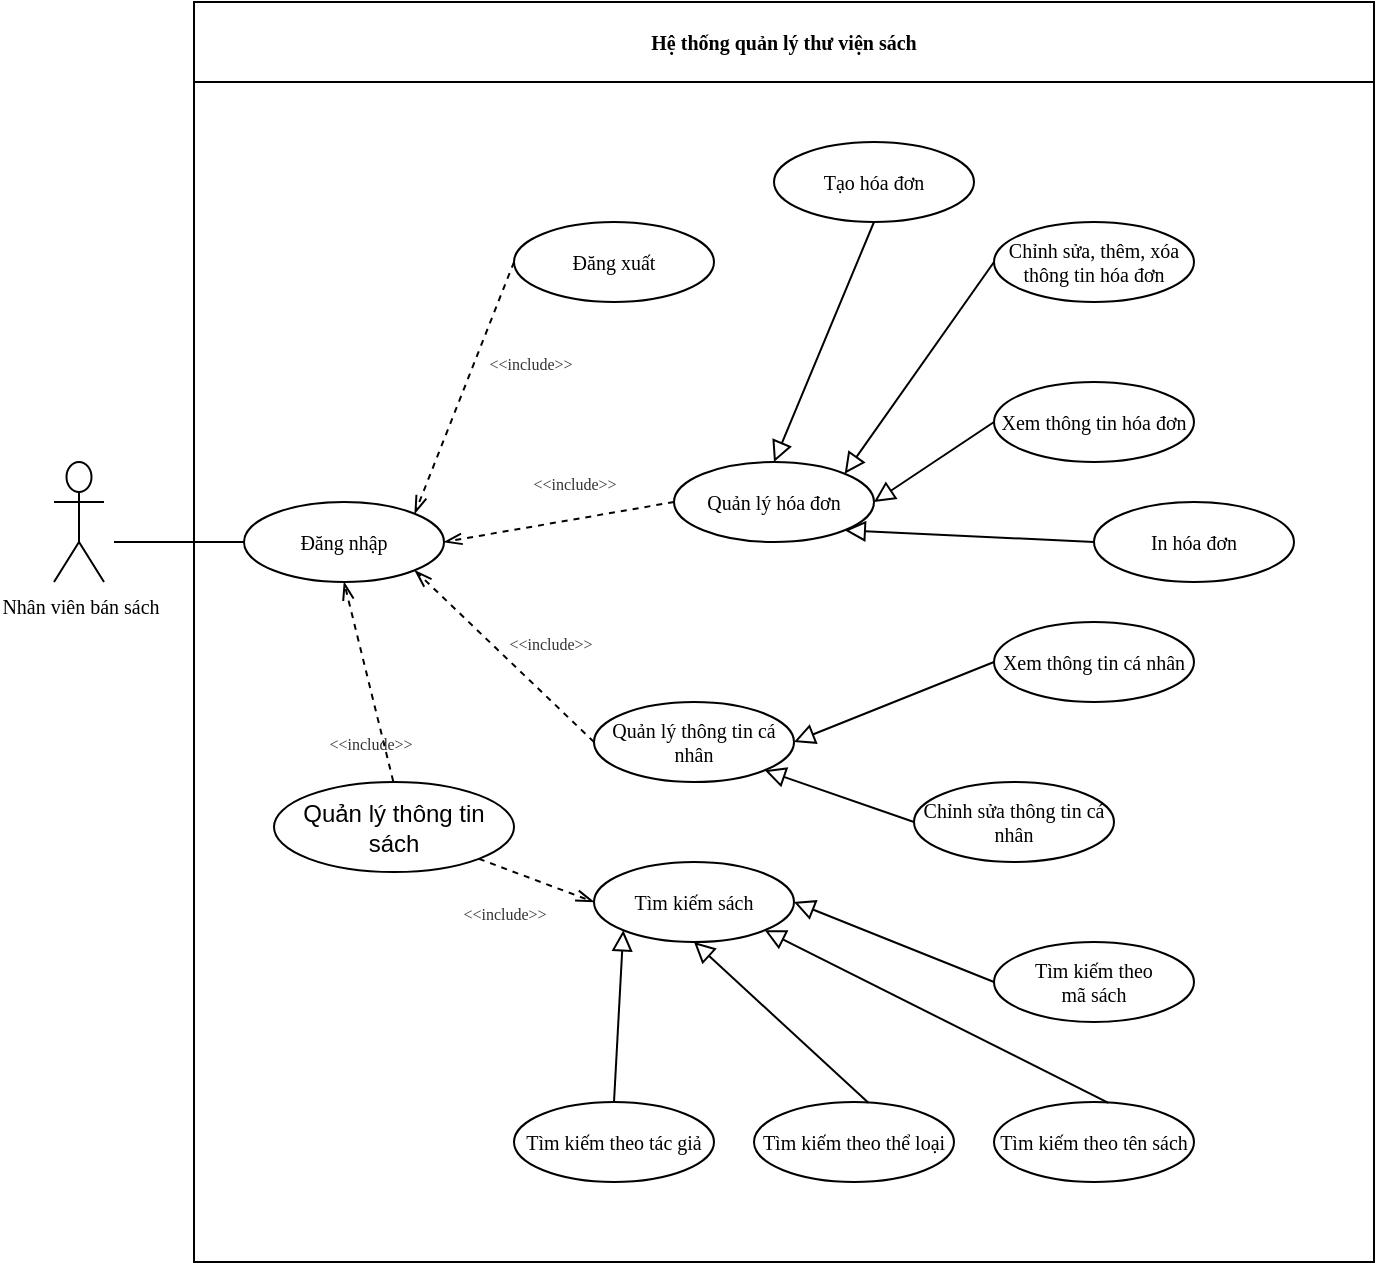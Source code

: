 <mxfile version="17.2.1" type="device"><diagram id="2JbNrmT-joU_y_EbVMGx" name="Page-1"><mxGraphModel dx="994" dy="496" grid="1" gridSize="10" guides="1" tooltips="1" connect="1" arrows="1" fold="1" page="1" pageScale="1" pageWidth="4681" pageHeight="3300" math="0" shadow="0"><root><mxCell id="0"/><mxCell id="1" parent="0"/><mxCell id="0UU7BLoDTJ-AD-OjoYxh-2" value="Hệ thống quản lý thư viện sách" style="swimlane;startSize=40;fontSize=10;fontFamily=Times New Roman;" parent="1" vertex="1"><mxGeometry x="120" y="10" width="590" height="630" as="geometry"><mxRectangle x="120" y="10" width="165" height="40" as="alternateBounds"/></mxGeometry></mxCell><mxCell id="0UU7BLoDTJ-AD-OjoYxh-21" value="Đăng nhập" style="ellipse;whiteSpace=wrap;html=1;fontFamily=Times New Roman;fontSize=10;" parent="0UU7BLoDTJ-AD-OjoYxh-2" vertex="1"><mxGeometry x="25" y="250" width="100" height="40" as="geometry"/></mxCell><mxCell id="0UU7BLoDTJ-AD-OjoYxh-22" value="Đăng xuất" style="ellipse;whiteSpace=wrap;html=1;fontFamily=Times New Roman;fontSize=10;" parent="0UU7BLoDTJ-AD-OjoYxh-2" vertex="1"><mxGeometry x="160" y="110" width="100" height="40" as="geometry"/></mxCell><mxCell id="0UU7BLoDTJ-AD-OjoYxh-37" value="&lt;p&gt;&lt;font color=&quot;#333333&quot;&gt;&lt;span style=&quot;font-size: 8px&quot;&gt;&amp;lt;&amp;lt;include&amp;gt;&amp;gt;&lt;/span&gt;&lt;/font&gt;&lt;/p&gt;" style="text;html=1;align=center;verticalAlign=middle;resizable=0;points=[];autosize=1;fontSize=10;fontFamily=Times New Roman;" parent="0UU7BLoDTJ-AD-OjoYxh-2" vertex="1"><mxGeometry x="140" y="160" width="55" height="40" as="geometry"/></mxCell><mxCell id="0UU7BLoDTJ-AD-OjoYxh-39" value="" style="endArrow=openThin;html=1;rounded=0;fontFamily=Times New Roman;fontSize=10;endSize=7;targetPerimeterSpacing=6;exitX=0;exitY=0.5;exitDx=0;exitDy=0;dashed=1;endFill=0;entryX=1;entryY=0;entryDx=0;entryDy=0;" parent="0UU7BLoDTJ-AD-OjoYxh-2" source="0UU7BLoDTJ-AD-OjoYxh-22" target="0UU7BLoDTJ-AD-OjoYxh-21" edge="1"><mxGeometry width="50" height="50" relative="1" as="geometry"><mxPoint x="30" y="415" as="sourcePoint"/><mxPoint x="-15" y="230" as="targetPoint"/></mxGeometry></mxCell><mxCell id="0UU7BLoDTJ-AD-OjoYxh-60" value="Quản lý hóa đơn" style="ellipse;whiteSpace=wrap;html=1;fontFamily=Times New Roman;fontSize=10;" parent="0UU7BLoDTJ-AD-OjoYxh-2" vertex="1"><mxGeometry x="240" y="230" width="100" height="40" as="geometry"/></mxCell><mxCell id="0UU7BLoDTJ-AD-OjoYxh-61" value="Quản lý thông tin cá nhân" style="ellipse;whiteSpace=wrap;html=1;fontFamily=Times New Roman;fontSize=10;" parent="0UU7BLoDTJ-AD-OjoYxh-2" vertex="1"><mxGeometry x="200" y="350" width="100" height="40" as="geometry"/></mxCell><mxCell id="0UU7BLoDTJ-AD-OjoYxh-62" value="Tìm kiếm sách" style="ellipse;whiteSpace=wrap;html=1;fontFamily=Times New Roman;fontSize=10;" parent="0UU7BLoDTJ-AD-OjoYxh-2" vertex="1"><mxGeometry x="200" y="430" width="100" height="40" as="geometry"/></mxCell><mxCell id="0UU7BLoDTJ-AD-OjoYxh-63" value="" style="endArrow=openThin;html=1;rounded=0;fontFamily=Times New Roman;fontSize=10;endSize=7;targetPerimeterSpacing=6;exitX=0;exitY=0.5;exitDx=0;exitDy=0;dashed=1;endFill=0;entryX=1;entryY=0.5;entryDx=0;entryDy=0;" parent="0UU7BLoDTJ-AD-OjoYxh-2" source="0UU7BLoDTJ-AD-OjoYxh-60" target="0UU7BLoDTJ-AD-OjoYxh-21" edge="1"><mxGeometry width="50" height="50" relative="1" as="geometry"><mxPoint x="170" y="140.0" as="sourcePoint"/><mxPoint x="130" y="270" as="targetPoint"/></mxGeometry></mxCell><mxCell id="0UU7BLoDTJ-AD-OjoYxh-64" value="" style="endArrow=openThin;html=1;rounded=0;fontFamily=Times New Roman;fontSize=10;endSize=7;targetPerimeterSpacing=6;exitX=0;exitY=0.5;exitDx=0;exitDy=0;dashed=1;endFill=0;entryX=1;entryY=1;entryDx=0;entryDy=0;" parent="0UU7BLoDTJ-AD-OjoYxh-2" source="0UU7BLoDTJ-AD-OjoYxh-61" target="0UU7BLoDTJ-AD-OjoYxh-21" edge="1"><mxGeometry width="50" height="50" relative="1" as="geometry"><mxPoint x="250" y="260" as="sourcePoint"/><mxPoint x="135.0" y="280" as="targetPoint"/></mxGeometry></mxCell><mxCell id="0UU7BLoDTJ-AD-OjoYxh-65" value="" style="endArrow=openThin;html=1;rounded=0;fontFamily=Times New Roman;fontSize=10;endSize=7;targetPerimeterSpacing=6;exitX=0.72;exitY=0.99;exitDx=0;exitDy=0;dashed=1;endFill=0;entryX=0.5;entryY=1;entryDx=0;entryDy=0;exitPerimeter=0;" parent="0UU7BLoDTJ-AD-OjoYxh-2" source="0UU7BLoDTJ-AD-OjoYxh-68" target="0UU7BLoDTJ-AD-OjoYxh-21" edge="1"><mxGeometry width="50" height="50" relative="1" as="geometry"><mxPoint x="210.0" y="380" as="sourcePoint"/><mxPoint x="120.168" y="294.217" as="targetPoint"/></mxGeometry></mxCell><mxCell id="0UU7BLoDTJ-AD-OjoYxh-66" value="&lt;p&gt;&lt;font color=&quot;#333333&quot;&gt;&lt;span style=&quot;font-size: 8px&quot;&gt;&amp;lt;&amp;lt;include&amp;gt;&amp;gt;&lt;/span&gt;&lt;/font&gt;&lt;/p&gt;" style="text;html=1;align=center;verticalAlign=middle;resizable=0;points=[];autosize=1;fontSize=10;fontFamily=Times New Roman;" parent="0UU7BLoDTJ-AD-OjoYxh-2" vertex="1"><mxGeometry x="162.5" y="220" width="55" height="40" as="geometry"/></mxCell><mxCell id="0UU7BLoDTJ-AD-OjoYxh-67" value="&lt;p&gt;&lt;font color=&quot;#333333&quot;&gt;&lt;span style=&quot;font-size: 8px&quot;&gt;&amp;lt;&amp;lt;include&amp;gt;&amp;gt;&lt;/span&gt;&lt;/font&gt;&lt;/p&gt;" style="text;html=1;align=center;verticalAlign=middle;resizable=0;points=[];autosize=1;fontSize=10;fontFamily=Times New Roman;" parent="0UU7BLoDTJ-AD-OjoYxh-2" vertex="1"><mxGeometry x="150" y="300" width="55" height="40" as="geometry"/></mxCell><mxCell id="0UU7BLoDTJ-AD-OjoYxh-68" value="&lt;p&gt;&lt;font color=&quot;#333333&quot;&gt;&lt;span style=&quot;font-size: 8px&quot;&gt;&amp;lt;&amp;lt;include&amp;gt;&amp;gt;&lt;/span&gt;&lt;/font&gt;&lt;/p&gt;" style="text;html=1;align=center;verticalAlign=middle;resizable=0;points=[];autosize=1;fontSize=10;fontFamily=Times New Roman;" parent="0UU7BLoDTJ-AD-OjoYxh-2" vertex="1"><mxGeometry x="60" y="350" width="55" height="40" as="geometry"/></mxCell><mxCell id="0UU7BLoDTJ-AD-OjoYxh-69" value="Xem thông tin cá nhân" style="ellipse;whiteSpace=wrap;html=1;fontFamily=Times New Roman;fontSize=10;" parent="0UU7BLoDTJ-AD-OjoYxh-2" vertex="1"><mxGeometry x="400" y="310" width="100" height="40" as="geometry"/></mxCell><mxCell id="0UU7BLoDTJ-AD-OjoYxh-70" value="Chỉnh sửa thông tin cá nhân" style="ellipse;whiteSpace=wrap;html=1;fontFamily=Times New Roman;fontSize=10;" parent="0UU7BLoDTJ-AD-OjoYxh-2" vertex="1"><mxGeometry x="360" y="390" width="100" height="40" as="geometry"/></mxCell><mxCell id="0UU7BLoDTJ-AD-OjoYxh-71" value="" style="endArrow=block;html=1;rounded=0;exitX=0;exitY=0.5;exitDx=0;exitDy=0;entryX=1;entryY=0.5;entryDx=0;entryDy=0;endFill=0;endSize=8;" parent="0UU7BLoDTJ-AD-OjoYxh-2" source="0UU7BLoDTJ-AD-OjoYxh-69" target="0UU7BLoDTJ-AD-OjoYxh-61" edge="1"><mxGeometry width="50" height="50" relative="1" as="geometry"><mxPoint x="370" y="370" as="sourcePoint"/><mxPoint x="420" y="320" as="targetPoint"/></mxGeometry></mxCell><mxCell id="0UU7BLoDTJ-AD-OjoYxh-73" value="" style="endArrow=block;html=1;rounded=0;exitX=0;exitY=0.5;exitDx=0;exitDy=0;entryX=1;entryY=1;entryDx=0;entryDy=0;endFill=0;endSize=8;" parent="0UU7BLoDTJ-AD-OjoYxh-2" source="0UU7BLoDTJ-AD-OjoYxh-70" target="0UU7BLoDTJ-AD-OjoYxh-61" edge="1"><mxGeometry width="50" height="50" relative="1" as="geometry"><mxPoint x="370" y="420" as="sourcePoint"/><mxPoint x="310" y="380" as="targetPoint"/></mxGeometry></mxCell><mxCell id="0UU7BLoDTJ-AD-OjoYxh-77" value="Tìm kiếm theo &lt;br&gt;mã sách" style="ellipse;whiteSpace=wrap;html=1;fontFamily=Times New Roman;fontSize=10;" parent="0UU7BLoDTJ-AD-OjoYxh-2" vertex="1"><mxGeometry x="400" y="470" width="100" height="40" as="geometry"/></mxCell><mxCell id="0UU7BLoDTJ-AD-OjoYxh-80" value="" style="endArrow=block;html=1;rounded=0;exitX=0;exitY=0.5;exitDx=0;exitDy=0;entryX=1;entryY=0.5;entryDx=0;entryDy=0;endFill=0;endSize=8;" parent="0UU7BLoDTJ-AD-OjoYxh-2" source="0UU7BLoDTJ-AD-OjoYxh-77" target="0UU7BLoDTJ-AD-OjoYxh-62" edge="1"><mxGeometry width="50" height="50" relative="1" as="geometry"><mxPoint x="370" y="500" as="sourcePoint"/><mxPoint x="227.5" y="460" as="targetPoint"/></mxGeometry></mxCell><mxCell id="0UU7BLoDTJ-AD-OjoYxh-84" value="Xem thông tin hóa đơn" style="ellipse;whiteSpace=wrap;html=1;fontFamily=Times New Roman;fontSize=10;" parent="0UU7BLoDTJ-AD-OjoYxh-2" vertex="1"><mxGeometry x="400" y="190" width="100" height="40" as="geometry"/></mxCell><mxCell id="0UU7BLoDTJ-AD-OjoYxh-85" value="" style="endArrow=block;html=1;rounded=0;exitX=0;exitY=0.5;exitDx=0;exitDy=0;entryX=1;entryY=0.5;entryDx=0;entryDy=0;endFill=0;endSize=8;" parent="0UU7BLoDTJ-AD-OjoYxh-2" source="0UU7BLoDTJ-AD-OjoYxh-84" target="0UU7BLoDTJ-AD-OjoYxh-60" edge="1"><mxGeometry width="50" height="50" relative="1" as="geometry"><mxPoint x="290" y="210" as="sourcePoint"/><mxPoint x="325.224" y="184.195" as="targetPoint"/></mxGeometry></mxCell><mxCell id="0UU7BLoDTJ-AD-OjoYxh-86" value="Chỉnh sửa, thêm, xóa thông tin hóa đơn" style="ellipse;whiteSpace=wrap;html=1;fontFamily=Times New Roman;fontSize=10;" parent="0UU7BLoDTJ-AD-OjoYxh-2" vertex="1"><mxGeometry x="400" y="110" width="100" height="40" as="geometry"/></mxCell><mxCell id="0UU7BLoDTJ-AD-OjoYxh-87" value="" style="endArrow=block;html=1;rounded=0;exitX=0;exitY=0.5;exitDx=0;exitDy=0;entryX=1;entryY=0;entryDx=0;entryDy=0;endFill=0;endSize=8;" parent="0UU7BLoDTJ-AD-OjoYxh-2" source="0UU7BLoDTJ-AD-OjoYxh-86" target="0UU7BLoDTJ-AD-OjoYxh-60" edge="1"><mxGeometry width="50" height="50" relative="1" as="geometry"><mxPoint x="170" y="120" as="sourcePoint"/><mxPoint x="340" y="170" as="targetPoint"/></mxGeometry></mxCell><mxCell id="0UU7BLoDTJ-AD-OjoYxh-91" value="In hóa đơn" style="ellipse;whiteSpace=wrap;html=1;fontFamily=Times New Roman;fontSize=10;" parent="0UU7BLoDTJ-AD-OjoYxh-2" vertex="1"><mxGeometry x="450" y="250" width="100" height="40" as="geometry"/></mxCell><mxCell id="0UU7BLoDTJ-AD-OjoYxh-90" value="" style="endArrow=block;html=1;rounded=0;entryX=1;entryY=1;entryDx=0;entryDy=0;endFill=0;endSize=8;exitX=0;exitY=0.5;exitDx=0;exitDy=0;" parent="0UU7BLoDTJ-AD-OjoYxh-2" source="0UU7BLoDTJ-AD-OjoYxh-91" target="0UU7BLoDTJ-AD-OjoYxh-60" edge="1"><mxGeometry width="50" height="50" relative="1" as="geometry"><mxPoint x="480" y="260" as="sourcePoint"/><mxPoint x="350" y="260" as="targetPoint"/></mxGeometry></mxCell><mxCell id="Uk_LWRFeLAR8DhaU3Sts-1" value="Tìm kiếm theo tên sách" style="ellipse;whiteSpace=wrap;html=1;fontFamily=Times New Roman;fontSize=10;" parent="0UU7BLoDTJ-AD-OjoYxh-2" vertex="1"><mxGeometry x="400" y="550" width="100" height="40" as="geometry"/></mxCell><mxCell id="Uk_LWRFeLAR8DhaU3Sts-2" value="" style="endArrow=block;html=1;rounded=0;exitX=0.572;exitY=0.01;exitDx=0;exitDy=0;entryX=1;entryY=1;entryDx=0;entryDy=0;endFill=0;endSize=8;exitPerimeter=0;" parent="0UU7BLoDTJ-AD-OjoYxh-2" source="Uk_LWRFeLAR8DhaU3Sts-1" target="0UU7BLoDTJ-AD-OjoYxh-62" edge="1"><mxGeometry width="50" height="50" relative="1" as="geometry"><mxPoint x="-70" y="490" as="sourcePoint"/><mxPoint x="-102.5" y="530" as="targetPoint"/></mxGeometry></mxCell><mxCell id="Uk_LWRFeLAR8DhaU3Sts-3" value="Quản lý thông tin sách" style="ellipse;whiteSpace=wrap;html=1;" parent="0UU7BLoDTJ-AD-OjoYxh-2" vertex="1"><mxGeometry x="40" y="390" width="120" height="45" as="geometry"/></mxCell><mxCell id="Uk_LWRFeLAR8DhaU3Sts-6" value="" style="endArrow=openThin;html=1;rounded=0;fontFamily=Times New Roman;fontSize=10;endSize=7;targetPerimeterSpacing=6;exitX=1;exitY=1;exitDx=0;exitDy=0;dashed=1;endFill=0;entryX=0;entryY=0.5;entryDx=0;entryDy=0;" parent="0UU7BLoDTJ-AD-OjoYxh-2" source="Uk_LWRFeLAR8DhaU3Sts-3" target="0UU7BLoDTJ-AD-OjoYxh-62" edge="1"><mxGeometry width="50" height="50" relative="1" as="geometry"><mxPoint x="69.8" y="569.6" as="sourcePoint"/><mxPoint x="65.2" y="470" as="targetPoint"/></mxGeometry></mxCell><mxCell id="Uk_LWRFeLAR8DhaU3Sts-7" value="&lt;p&gt;&lt;font color=&quot;#333333&quot;&gt;&lt;span style=&quot;font-size: 8px&quot;&gt;&amp;lt;&amp;lt;include&amp;gt;&amp;gt;&lt;/span&gt;&lt;/font&gt;&lt;/p&gt;" style="text;html=1;align=center;verticalAlign=middle;resizable=0;points=[];autosize=1;fontSize=10;fontFamily=Times New Roman;" parent="0UU7BLoDTJ-AD-OjoYxh-2" vertex="1"><mxGeometry x="125" y="435" width="60" height="40" as="geometry"/></mxCell><mxCell id="w90klQkfry0jPuq5rIKb-2" value="Tạo hóa đơn" style="ellipse;whiteSpace=wrap;html=1;fontFamily=Times New Roman;fontSize=10;" vertex="1" parent="0UU7BLoDTJ-AD-OjoYxh-2"><mxGeometry x="290" y="70" width="100" height="40" as="geometry"/></mxCell><mxCell id="w90klQkfry0jPuq5rIKb-3" value="" style="endArrow=block;html=1;rounded=0;exitX=0.5;exitY=1;exitDx=0;exitDy=0;entryX=0.5;entryY=0;entryDx=0;entryDy=0;endFill=0;endSize=8;" edge="1" parent="0UU7BLoDTJ-AD-OjoYxh-2" source="w90klQkfry0jPuq5rIKb-2" target="0UU7BLoDTJ-AD-OjoYxh-60"><mxGeometry width="50" height="50" relative="1" as="geometry"><mxPoint x="410" y="140" as="sourcePoint"/><mxPoint x="335.355" y="245.858" as="targetPoint"/></mxGeometry></mxCell><mxCell id="w90klQkfry0jPuq5rIKb-4" value="Tìm kiếm theo thể loại" style="ellipse;whiteSpace=wrap;html=1;fontFamily=Times New Roman;fontSize=10;" vertex="1" parent="0UU7BLoDTJ-AD-OjoYxh-2"><mxGeometry x="280" y="550" width="100" height="40" as="geometry"/></mxCell><mxCell id="w90klQkfry0jPuq5rIKb-5" value="" style="endArrow=block;html=1;rounded=0;exitX=0.572;exitY=0.01;exitDx=0;exitDy=0;endFill=0;endSize=8;exitPerimeter=0;" edge="1" parent="0UU7BLoDTJ-AD-OjoYxh-2" source="w90klQkfry0jPuq5rIKb-4"><mxGeometry width="50" height="50" relative="1" as="geometry"><mxPoint x="-310" y="480" as="sourcePoint"/><mxPoint x="250" y="470" as="targetPoint"/></mxGeometry></mxCell><mxCell id="w90klQkfry0jPuq5rIKb-6" value="Tìm kiếm theo tác giả" style="ellipse;whiteSpace=wrap;html=1;fontFamily=Times New Roman;fontSize=10;" vertex="1" parent="0UU7BLoDTJ-AD-OjoYxh-2"><mxGeometry x="160" y="550" width="100" height="40" as="geometry"/></mxCell><mxCell id="w90klQkfry0jPuq5rIKb-7" value="" style="endArrow=block;html=1;rounded=0;exitX=0.5;exitY=0;exitDx=0;exitDy=0;endFill=0;endSize=8;entryX=0;entryY=1;entryDx=0;entryDy=0;" edge="1" parent="0UU7BLoDTJ-AD-OjoYxh-2" source="w90klQkfry0jPuq5rIKb-6" target="0UU7BLoDTJ-AD-OjoYxh-62"><mxGeometry width="50" height="50" relative="1" as="geometry"><mxPoint x="347.2" y="560.4" as="sourcePoint"/><mxPoint x="260" y="480" as="targetPoint"/></mxGeometry></mxCell><mxCell id="0UU7BLoDTJ-AD-OjoYxh-59" value="&lt;font style=&quot;font-size: 10px&quot;&gt;Nhân viên bán sách&lt;br&gt;&lt;/font&gt;" style="shape=umlActor;verticalLabelPosition=bottom;verticalAlign=top;html=1;outlineConnect=0;fontFamily=Times New Roman;fontSize=10;" parent="1" vertex="1"><mxGeometry x="50" y="240" width="25" height="60" as="geometry"/></mxCell><mxCell id="0UU7BLoDTJ-AD-OjoYxh-95" value="" style="endArrow=none;html=1;rounded=0;endSize=8;entryX=0;entryY=0.5;entryDx=0;entryDy=0;" parent="1" target="0UU7BLoDTJ-AD-OjoYxh-21" edge="1"><mxGeometry width="50" height="50" relative="1" as="geometry"><mxPoint x="80" y="280" as="sourcePoint"/><mxPoint x="70" y="350" as="targetPoint"/></mxGeometry></mxCell></root></mxGraphModel></diagram></mxfile>